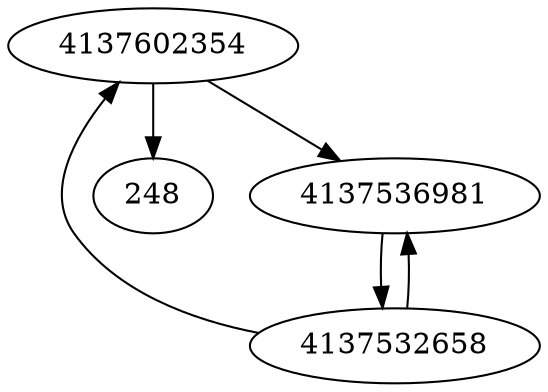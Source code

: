 strict digraph  {
248;
4137532658;
4137602354;
4137536981;
4137532658 -> 4137602354;
4137532658 -> 4137536981;
4137602354 -> 248;
4137602354 -> 4137536981;
4137536981 -> 4137532658;
}
